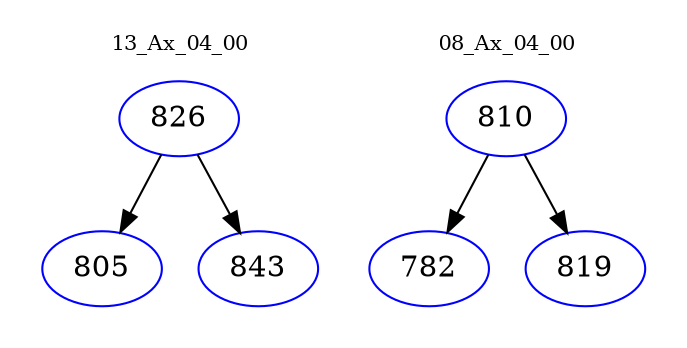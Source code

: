 digraph{
subgraph cluster_0 {
color = white
label = "13_Ax_04_00";
fontsize=10;
T0_826 [label="826", color="blue"]
T0_826 -> T0_805 [color="black"]
T0_805 [label="805", color="blue"]
T0_826 -> T0_843 [color="black"]
T0_843 [label="843", color="blue"]
}
subgraph cluster_1 {
color = white
label = "08_Ax_04_00";
fontsize=10;
T1_810 [label="810", color="blue"]
T1_810 -> T1_782 [color="black"]
T1_782 [label="782", color="blue"]
T1_810 -> T1_819 [color="black"]
T1_819 [label="819", color="blue"]
}
}
